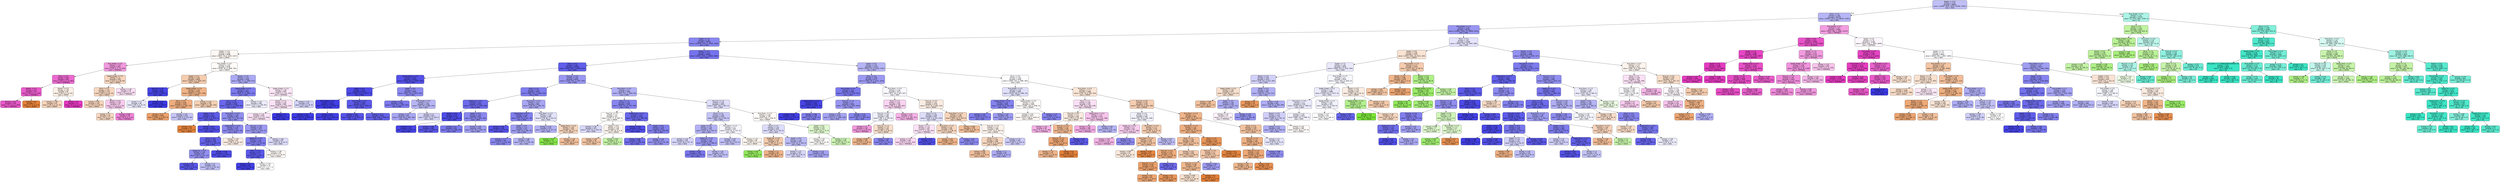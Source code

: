 digraph Tree {
node [shape=box, style="filled, rounded", color="black", fontname=helvetica] ;
edge [fontname=helvetica] ;
0 [label="Speed <= 12.0\nentropy = 2.03\nsamples = 99894\nvalue = [19367, 8197, 9370, 45308, 17652]\nclass = BAD", fillcolor="#c0bff7"] ;
1 [label="Move <= 2.5\nentropy = 1.64\nsamples = 84193\nvalue = [19367, 3473, 23, 43678, 17652]\nclass = BAD", fillcolor="#b6b5f5"] ;
0 -> 1 [labeldistance=2.5, labelangle=45, headlabel="True"] ;
2 [label="Mud_Ahead <= 1.5\nentropy = 1.39\nsamples = 62326\nvalue = [14803, 2993, 22, 39993, 4515]\nclass = BAD", fillcolor="#9896f1"] ;
1 -> 2 ;
3 [label="Speed <= 7.0\nentropy = 1.26\nsamples = 49738\nvalue = [10239, 1210, 2, 34352, 3935]\nclass = BAD", fillcolor="#8886ef"] ;
2 -> 3 ;
4 [label="Speed <= 4.0\nentropy = 1.48\nsamples = 9096\nvalue = [4021, 26, 0, 3722, 1327]\nclass = GREAT", fillcolor="#fef8f4"] ;
3 -> 4 ;
5 [label="Mud_Ahead <= 0.5\nentropy = 1.23\nsamples = 851\nvalue = [231, 0, 0, 74, 546]\nclass = TERRIBLE", fillcolor="#f29adf"] ;
4 -> 5 ;
6 [label="Move <= 0.5\nentropy = 0.82\nsamples = 602\nvalue = [106, 0, 0, 14, 482]\nclass = TERRIBLE", fillcolor="#eb69cf"] ;
5 -> 6 ;
7 [label="Boosts <= 0.5\nentropy = 0.6\nsamples = 537\nvalue = [78, 0, 0, 0, 459]\nclass = TERRIBLE", fillcolor="#e95bcb"] ;
6 -> 7 ;
8 [label="entropy = 0.57\nsamples = 530\nvalue = [71, 0, 0, 0, 459]\nclass = TERRIBLE", fillcolor="#e958ca"] ;
7 -> 8 ;
9 [label="entropy = 0.0\nsamples = 7\nvalue = [7, 0, 0, 0, 0]\nclass = GREAT", fillcolor="#e58139"] ;
7 -> 9 ;
10 [label="Boosts <= 0.5\nentropy = 1.53\nsamples = 65\nvalue = [28, 0, 0, 14, 23]\nclass = GREAT", fillcolor="#fcf0e7"] ;
6 -> 10 ;
11 [label="entropy = 1.48\nsamples = 54\nvalue = [28, 0, 0, 14, 12]\nclass = GREAT", fillcolor="#f6d3ba"] ;
10 -> 11 ;
12 [label="entropy = 0.0\nsamples = 11\nvalue = [0, 0, 0, 0, 11]\nclass = TERRIBLE", fillcolor="#e539c0"] ;
10 -> 12 ;
13 [label="Speed_Ahead <= 0.5\nentropy = 1.5\nsamples = 249\nvalue = [125, 0, 0, 60, 64]\nclass = GREAT", fillcolor="#f6d5be"] ;
5 -> 13 ;
14 [label="Move <= 0.5\nentropy = 1.41\nsamples = 173\nvalue = [93, 0, 0, 55, 25]\nclass = GREAT", fillcolor="#f7d6bf"] ;
13 -> 14 ;
15 [label="entropy = 0.97\nsamples = 126\nvalue = [76, 0, 0, 50, 0]\nclass = GREAT", fillcolor="#f6d4bb"] ;
14 -> 15 ;
16 [label="Boosts <= 0.5\nentropy = 1.36\nsamples = 47\nvalue = [17, 0, 0, 5, 25]\nclass = TERRIBLE", fillcolor="#f8caee"] ;
14 -> 16 ;
17 [label="entropy = 1.5\nsamples = 18\nvalue = [9, 0, 0, 5, 4]\nclass = GREAT", fillcolor="#f7d8c2"] ;
16 -> 17 ;
18 [label="entropy = 0.85\nsamples = 29\nvalue = [8, 0, 0, 0, 21]\nclass = TERRIBLE", fillcolor="#ef84d8"] ;
16 -> 18 ;
19 [label="entropy = 1.28\nsamples = 76\nvalue = [32, 0, 0, 5, 39]\nclass = TERRIBLE", fillcolor="#fbdff5"] ;
13 -> 19 ;
20 [label="Mud_Ahead <= 0.5\nentropy = 1.38\nsamples = 8245\nvalue = [3790, 26, 0, 3648, 781]\nclass = GREAT", fillcolor="#fefbf9"] ;
4 -> 20 ;
21 [label="Speed <= 5.5\nentropy = 1.18\nsamples = 4809\nvalue = [2928, 9, 0, 1665, 207]\nclass = GREAT", fillcolor="#f5ccaf"] ;
20 -> 21 ;
22 [label="Mud_Up <= 2.5\nentropy = 0.34\nsamples = 684\nvalue = [28, 0, 0, 648, 8]\nclass = BAD", fillcolor="#4744e6"] ;
21 -> 22 ;
23 [label="entropy = 1.4\nsamples = 69\nvalue = [28, 0, 0, 33, 8]\nclass = BAD", fillcolor="#e7e7fc"] ;
22 -> 23 ;
24 [label="entropy = 0.0\nsamples = 615\nvalue = [0, 0, 0, 615, 0]\nclass = BAD", fillcolor="#3c39e5"] ;
22 -> 24 ;
25 [label="Speed_Ahead <= 0.5\nentropy = 1.09\nsamples = 4125\nvalue = [2900, 9, 0, 1017, 199]\nclass = GREAT", fillcolor="#efb387"] ;
21 -> 25 ;
26 [label="Move <= 0.5\nentropy = 0.94\nsamples = 3421\nvalue = [2520, 9, 0, 837, 55]\nclass = GREAT", fillcolor="#eead7e"] ;
25 -> 26 ;
27 [label="entropy = 0.73\nsamples = 3002\nvalue = [2384, 0, 0, 618, 0]\nclass = GREAT", fillcolor="#eca26c"] ;
26 -> 27 ;
28 [label="entropy = 1.52\nsamples = 419\nvalue = [136, 9, 0, 219, 55]\nclass = BAD", fillcolor="#c6c5f7"] ;
26 -> 28 ;
29 [label="entropy = 1.45\nsamples = 704\nvalue = [380, 0, 0, 180, 144]\nclass = GREAT", fillcolor="#f5cfb3"] ;
25 -> 29 ;
30 [label="Boosts <= 0.5\nentropy = 1.43\nsamples = 3436\nvalue = [862, 17, 0, 1983, 574]\nclass = BAD", fillcolor="#aaa9f4"] ;
20 -> 30 ;
31 [label="Speed_Ahead <= 0.5\nentropy = 1.07\nsamples = 2501\nvalue = [500, 17, 0, 1842, 142]\nclass = BAD", fillcolor="#7c7aee"] ;
30 -> 31 ;
32 [label="Move <= 0.5\nentropy = 0.87\nsamples = 2036\nvalue = [325, 17, 0, 1639, 55]\nclass = BAD", fillcolor="#6967eb"] ;
31 -> 32 ;
33 [label="Speed <= 5.5\nentropy = 0.6\nsamples = 1542\nvalue = [226, 0, 0, 1316, 0]\nclass = BAD", fillcolor="#5d5be9"] ;
32 -> 33 ;
34 [label="entropy = 0.1\nsamples = 78\nvalue = [77, 0, 0, 1, 0]\nclass = GREAT", fillcolor="#e5833c"] ;
33 -> 34 ;
35 [label="entropy = 0.47\nsamples = 1464\nvalue = [149, 0, 0, 1315, 0]\nclass = BAD", fillcolor="#524fe8"] ;
33 -> 35 ;
36 [label="Mud_Down <= 0.5\nentropy = 1.39\nsamples = 494\nvalue = [99, 17, 0, 323, 55]\nclass = BAD", fillcolor="#908ff0"] ;
32 -> 36 ;
37 [label="Speed_Down <= 0.5\nentropy = 1.19\nsamples = 327\nvalue = [70, 0, 0, 223, 34]\nclass = BAD", fillcolor="#8b89f0"] ;
36 -> 37 ;
38 [label="Move <= 1.5\nentropy = 0.84\nsamples = 236\nvalue = [31, 0, 0, 193, 12]\nclass = BAD", fillcolor="#6563ea"] ;
37 -> 38 ;
39 [label="Speed_Up <= 0.5\nentropy = 1.26\nsamples = 87\nvalue = [18, 0, 0, 57, 12]\nclass = BAD", fillcolor="#918ff0"] ;
38 -> 39 ;
40 [label="entropy = 0.57\nsamples = 37\nvalue = [5, 0, 0, 32, 0]\nclass = BAD", fillcolor="#5a58e9"] ;
39 -> 40 ;
41 [label="entropy = 1.5\nsamples = 50\nvalue = [13, 0, 0, 25, 12]\nclass = BAD", fillcolor="#c0bff7"] ;
39 -> 41 ;
42 [label="entropy = 0.43\nsamples = 149\nvalue = [13, 0, 0, 136, 0]\nclass = BAD", fillcolor="#4f4ce7"] ;
38 -> 42 ;
43 [label="entropy = 1.55\nsamples = 91\nvalue = [39, 0, 0, 30, 22]\nclass = GREAT", fillcolor="#fbece2"] ;
37 -> 43 ;
44 [label="Mud_Up <= 0.5\nentropy = 1.59\nsamples = 167\nvalue = [29, 17, 0, 100, 21]\nclass = BAD", fillcolor="#9b99f2"] ;
36 -> 44 ;
45 [label="Speed_Up <= 0.5\nentropy = 1.21\nsamples = 107\nvalue = [14, 1, 0, 76, 16]\nclass = BAD", fillcolor="#7e7cee"] ;
44 -> 45 ;
46 [label="Move <= 1.5\nentropy = 0.77\nsamples = 77\nvalue = [3, 1, 0, 66, 7]\nclass = BAD", fillcolor="#5b58e9"] ;
45 -> 46 ;
47 [label="entropy = 0.21\nsamples = 61\nvalue = [2, 0, 0, 59, 0]\nclass = BAD", fillcolor="#4340e6"] ;
46 -> 47 ;
48 [label="entropy = 1.54\nsamples = 16\nvalue = [1, 1, 0, 7, 7]\nclass = BAD", fillcolor="#ffffff"] ;
46 -> 48 ;
49 [label="entropy = 1.58\nsamples = 30\nvalue = [11, 0, 0, 10, 9]\nclass = GREAT", fillcolor="#fef9f5"] ;
45 -> 49 ;
50 [label="entropy = 1.84\nsamples = 60\nvalue = [15, 16, 0, 24, 5]\nclass = BAD", fillcolor="#dcdbfa"] ;
44 -> 50 ;
51 [label="entropy = 1.51\nsamples = 465\nvalue = [175, 0, 0, 203, 87]\nclass = BAD", fillcolor="#ececfc"] ;
31 -> 51 ;
52 [label="Speed_Ahead <= 0.5\nentropy = 1.46\nsamples = 935\nvalue = [362, 0, 0, 141, 432]\nclass = TERRIBLE", fillcolor="#fce7f7"] ;
30 -> 52 ;
53 [label="Boosts <= 1.5\nentropy = 1.42\nsamples = 882\nvalue = [344, 0, 0, 115, 423]\nclass = TERRIBLE", fillcolor="#fbe2f6"] ;
52 -> 53 ;
54 [label="entropy = 1.41\nsamples = 878\nvalue = [344, 0, 0, 111, 423]\nclass = TERRIBLE", fillcolor="#fbe2f6"] ;
53 -> 54 ;
55 [label="entropy = 0.0\nsamples = 4\nvalue = [0, 0, 0, 4, 0]\nclass = BAD", fillcolor="#3c39e5"] ;
53 -> 55 ;
56 [label="entropy = 1.47\nsamples = 53\nvalue = [18, 0, 0, 26, 9]\nclass = BAD", fillcolor="#d2d2f9"] ;
52 -> 56 ;
57 [label="Boosts <= 0.5\nentropy = 1.13\nsamples = 40642\nvalue = [6218, 1184, 2, 30630, 2608]\nclass = BAD", fillcolor="#7573ed"] ;
3 -> 57 ;
58 [label="Move <= 0.5\nentropy = 0.87\nsamples = 29389\nvalue = [3163, 909, 2, 24494, 821]\nclass = BAD", fillcolor="#605eea"] ;
57 -> 58 ;
59 [label="Speed_Ahead <= 0.5\nentropy = 0.65\nsamples = 23346\nvalue = [1828, 354, 0, 20697, 467]\nclass = BAD", fillcolor="#5451e8"] ;
58 -> 59 ;
60 [label="Speed <= 8.5\nentropy = 0.45\nsamples = 20341\nvalue = [1362, 252, 0, 18727, 0]\nclass = BAD", fillcolor="#4d4ae7"] ;
59 -> 60 ;
61 [label="Mud_Ahead <= 0.5\nentropy = 0.19\nsamples = 11368\nvalue = [214, 67, 0, 11087, 0]\nclass = BAD", fillcolor="#413ee6"] ;
60 -> 61 ;
62 [label="entropy = 0.13\nsamples = 5691\nvalue = [55, 33, 0, 5603, 0]\nclass = BAD", fillcolor="#3f3ce5"] ;
61 -> 62 ;
63 [label="entropy = 0.24\nsamples = 5677\nvalue = [159, 34, 0, 5484, 0]\nclass = BAD", fillcolor="#4340e6"] ;
61 -> 63 ;
64 [label="Mud_Ahead <= 0.5\nentropy = 0.69\nsamples = 8973\nvalue = [1148, 185, 0, 7640, 0]\nclass = BAD", fillcolor="#5d5be9"] ;
60 -> 64 ;
65 [label="entropy = 0.61\nsamples = 4529\nvalue = [480, 77, 0, 3972, 0]\nclass = BAD", fillcolor="#5754e9"] ;
64 -> 65 ;
66 [label="entropy = 0.77\nsamples = 4444\nvalue = [668, 108, 0, 3668, 0]\nclass = BAD", fillcolor="#6462ea"] ;
64 -> 66 ;
67 [label="Speed <= 8.5\nentropy = 1.4\nsamples = 3005\nvalue = [466, 102, 0, 1970, 467]\nclass = BAD", fillcolor="#8c8af0"] ;
59 -> 67 ;
68 [label="entropy = 1.11\nsamples = 1746\nvalue = [114, 19, 0, 1282, 331]\nclass = BAD", fillcolor="#7c7aee"] ;
67 -> 68 ;
69 [label="Mud_Ahead <= 0.5\nentropy = 1.6\nsamples = 1259\nvalue = [352, 83, 0, 688, 136]\nclass = BAD", fillcolor="#b7b6f5"] ;
67 -> 69 ;
70 [label="entropy = 1.6\nsamples = 637\nvalue = [105, 36, 0, 360, 136]\nclass = BAD", fillcolor="#a8a6f3"] ;
69 -> 70 ;
71 [label="entropy = 1.3\nsamples = 622\nvalue = [247, 47, 0, 328, 0]\nclass = BAD", fillcolor="#d5d4f9"] ;
69 -> 71 ;
72 [label="Mud_Up <= 0.5\nentropy = 1.46\nsamples = 6043\nvalue = [1335, 555, 2, 3797, 354]\nclass = BAD", fillcolor="#9997f1"] ;
58 -> 72 ;
73 [label="Move <= 1.5\nentropy = 1.31\nsamples = 2647\nvalue = [388, 134, 1, 1869, 255]\nclass = BAD", fillcolor="#7f7dee"] ;
72 -> 73 ;
74 [label="Speed_Up <= 0.5\nentropy = 1.07\nsamples = 1678\nvalue = [153, 40, 0, 1305, 180]\nclass = BAD", fillcolor="#6d6aeb"] ;
73 -> 74 ;
75 [label="Speed <= 8.5\nentropy = 0.47\nsamples = 723\nvalue = [56, 7, 0, 660, 0]\nclass = BAD", fillcolor="#4e4ce7"] ;
74 -> 75 ;
76 [label="entropy = 0.3\nsamples = 437\nvalue = [23, 0, 0, 414, 0]\nclass = BAD", fillcolor="#4744e6"] ;
75 -> 76 ;
77 [label="entropy = 0.68\nsamples = 286\nvalue = [33, 7, 0, 246, 0]\nclass = BAD", fillcolor="#5b58e9"] ;
75 -> 77 ;
78 [label="Speed <= 8.5\nentropy = 1.34\nsamples = 955\nvalue = [97, 33, 0, 645, 180]\nclass = BAD", fillcolor="#8a88ef"] ;
74 -> 78 ;
79 [label="entropy = 1.1\nsamples = 551\nvalue = [40, 4, 0, 406, 101]\nclass = BAD", fillcolor="#7b79ed"] ;
78 -> 79 ;
80 [label="entropy = 1.58\nsamples = 404\nvalue = [57, 29, 0, 239, 79]\nclass = BAD", fillcolor="#9f9ef2"] ;
78 -> 80 ;
81 [label="Mud_Down <= 0.5\nentropy = 1.57\nsamples = 969\nvalue = [235, 94, 1, 564, 75]\nclass = BAD", fillcolor="#a8a6f3"] ;
73 -> 81 ;
82 [label="Speed_Down <= 0.5\nentropy = 1.29\nsamples = 487\nvalue = [57, 14, 0, 341, 75]\nclass = BAD", fillcolor="#817fee"] ;
81 -> 82 ;
83 [label="entropy = 0.59\nsamples = 165\nvalue = [18, 2, 0, 145, 0]\nclass = BAD", fillcolor="#5754e9"] ;
82 -> 83 ;
84 [label="Speed <= 8.5\nentropy = 1.47\nsamples = 322\nvalue = [39, 12, 0, 196, 75]\nclass = BAD", fillcolor="#9f9ef2"] ;
82 -> 84 ;
85 [label="entropy = 1.17\nsamples = 161\nvalue = [12, 1, 0, 112, 36]\nclass = BAD", fillcolor="#8887ef"] ;
84 -> 85 ;
86 [label="entropy = 1.68\nsamples = 161\nvalue = [27, 11, 0, 84, 39]\nclass = BAD", fillcolor="#b7b6f5"] ;
84 -> 86 ;
87 [label="Mud_Down <= 1.5\nentropy = 1.49\nsamples = 482\nvalue = [178, 80, 1, 223, 0]\nclass = BAD", fillcolor="#e2e2fb"] ;
81 -> 87 ;
88 [label="entropy = 1.33\nsamples = 374\nvalue = [116, 41, 0, 217, 0]\nclass = BAD", fillcolor="#b3b1f5"] ;
87 -> 88 ;
89 [label="Speed_Down <= 0.5\nentropy = 1.28\nsamples = 108\nvalue = [62, 39, 1, 6, 0]\nclass = GREAT", fillcolor="#f6d5bd"] ;
87 -> 89 ;
90 [label="entropy = 0.41\nsamples = 12\nvalue = [0, 11, 1, 0, 0]\nclass = GOOD", fillcolor="#87e74b"] ;
89 -> 90 ;
91 [label="entropy = 1.18\nsamples = 96\nvalue = [62, 28, 0, 6, 0]\nclass = GREAT", fillcolor="#f2c09c"] ;
89 -> 91 ;
92 [label="Mud_Down <= 0.5\nentropy = 1.5\nsamples = 3396\nvalue = [947, 421, 1, 1928, 99]\nclass = BAD", fillcolor="#b1b0f5"] ;
72 -> 92 ;
93 [label="Move <= 1.5\nentropy = 1.33\nsamples = 1567\nvalue = [290, 101, 0, 1077, 99]\nclass = BAD", fillcolor="#8785ef"] ;
92 -> 93 ;
94 [label="Mud_Up <= 1.5\nentropy = 1.5\nsamples = 421\nvalue = [175, 77, 0, 169, 0]\nclass = GREAT", fillcolor="#fefcfa"] ;
93 -> 94 ;
95 [label="entropy = 1.36\nsamples = 321\nvalue = [125, 32, 0, 164, 0]\nclass = BAD", fillcolor="#d8d8fa"] ;
94 -> 95 ;
96 [label="Speed <= 8.5\nentropy = 1.23\nsamples = 100\nvalue = [50, 45, 0, 5, 0]\nclass = GREAT", fillcolor="#fdf4ed"] ;
94 -> 96 ;
97 [label="entropy = 1.26\nsamples = 55\nvalue = [34, 16, 0, 5, 0]\nclass = GREAT", fillcolor="#f3c5a4"] ;
96 -> 97 ;
98 [label="entropy = 0.94\nsamples = 45\nvalue = [16, 29, 0, 0, 0]\nclass = GOOD", fillcolor="#c4f3a6"] ;
96 -> 98 ;
99 [label="Speed_Down <= 0.5\nentropy = 1.02\nsamples = 1146\nvalue = [115, 24, 0, 908, 99]\nclass = BAD", fillcolor="#6967eb"] ;
93 -> 99 ;
100 [label="entropy = 0.52\nsamples = 531\nvalue = [47, 6, 0, 478, 0]\nclass = BAD", fillcolor="#514fe8"] ;
99 -> 100 ;
101 [label="Speed <= 8.5\nentropy = 1.29\nsamples = 615\nvalue = [68, 18, 0, 430, 99]\nclass = BAD", fillcolor="#8280ee"] ;
99 -> 101 ;
102 [label="entropy = 0.98\nsamples = 338\nvalue = [24, 0, 0, 260, 54]\nclass = BAD", fillcolor="#726fec"] ;
101 -> 102 ;
103 [label="entropy = 1.54\nsamples = 277\nvalue = [44, 18, 0, 170, 45]\nclass = BAD", fillcolor="#9694f1"] ;
101 -> 103 ;
104 [label="Mud_Up <= 1.5\nentropy = 1.49\nsamples = 1829\nvalue = [657, 320, 1, 851, 0]\nclass = BAD", fillcolor="#dfdefb"] ;
92 -> 104 ;
105 [label="Move <= 1.5\nentropy = 1.38\nsamples = 1103\nvalue = [380, 131, 0, 592, 0]\nclass = BAD", fillcolor="#c6c5f7"] ;
104 -> 105 ;
106 [label="Speed <= 8.5\nentropy = 1.29\nsamples = 758\nvalue = [243, 70, 0, 445, 0]\nclass = BAD", fillcolor="#b3b1f5"] ;
105 -> 106 ;
107 [label="entropy = 1.44\nsamples = 318\nvalue = [115, 46, 0, 157, 0]\nclass = BAD", fillcolor="#d7d6fa"] ;
106 -> 107 ;
108 [label="Speed_Up <= 0.5\nentropy = 1.15\nsamples = 440\nvalue = [128, 24, 0, 288, 0]\nclass = BAD", fillcolor="#9b99f2"] ;
106 -> 108 ;
109 [label="entropy = 0.96\nsamples = 206\nvalue = [43, 8, 0, 155, 0]\nclass = BAD", fillcolor="#7977ed"] ;
108 -> 109 ;
110 [label="entropy = 1.26\nsamples = 234\nvalue = [85, 16, 0, 133, 0]\nclass = BAD", fillcolor="#c0bff7"] ;
108 -> 110 ;
111 [label="Mud_Down <= 1.5\nentropy = 1.5\nsamples = 345\nvalue = [137, 61, 0, 147, 0]\nclass = BAD", fillcolor="#f6f5fe"] ;
105 -> 111 ;
112 [label="entropy = 1.29\nsamples = 255\nvalue = [92, 20, 0, 143, 0]\nclass = BAD", fillcolor="#c2c1f7"] ;
111 -> 112 ;
113 [label="entropy = 1.22\nsamples = 90\nvalue = [45, 41, 0, 4, 0]\nclass = GREAT", fillcolor="#fdf5ef"] ;
111 -> 113 ;
114 [label="Mud_Down <= 1.5\nentropy = 1.58\nsamples = 726\nvalue = [277, 189, 1, 259, 0]\nclass = GREAT", fillcolor="#fefaf7"] ;
104 -> 114 ;
115 [label="Move <= 1.5\nentropy = 1.43\nsamples = 504\nvalue = [190, 70, 0, 244, 0]\nclass = BAD", fillcolor="#ddddfb"] ;
114 -> 115 ;
116 [label="Speed_Up <= 0.5\nentropy = 1.18\nsamples = 79\nvalue = [48, 27, 0, 4, 0]\nclass = GREAT", fillcolor="#f4ccaf"] ;
115 -> 116 ;
117 [label="entropy = 0.62\nsamples = 13\nvalue = [2, 11, 0, 0, 0]\nclass = GOOD", fillcolor="#93ea5d"] ;
116 -> 117 ;
118 [label="entropy = 1.1\nsamples = 66\nvalue = [46, 16, 0, 4, 0]\nclass = GREAT", fillcolor="#efb388"] ;
116 -> 118 ;
119 [label="Speed <= 8.5\nentropy = 1.33\nsamples = 425\nvalue = [142, 43, 0, 240, 0]\nclass = BAD", fillcolor="#bbbaf6"] ;
115 -> 119 ;
120 [label="entropy = 1.47\nsamples = 197\nvalue = [69, 33, 0, 95, 0]\nclass = BAD", fillcolor="#d7d7fa"] ;
119 -> 120 ;
121 [label="entropy = 1.14\nsamples = 228\nvalue = [73, 10, 0, 145, 0]\nclass = BAD", fillcolor="#a4a3f3"] ;
119 -> 121 ;
122 [label="Speed <= 8.5\nentropy = 1.31\nsamples = 222\nvalue = [87, 119, 1, 15, 0]\nclass = GOOD", fillcolor="#e0f9d0"] ;
114 -> 122 ;
123 [label="entropy = 1.45\nsamples = 83\nvalue = [36, 35, 0, 12, 0]\nclass = GREAT", fillcolor="#fefcfb"] ;
122 -> 123 ;
124 [label="entropy = 1.14\nsamples = 139\nvalue = [51, 84, 1, 3, 0]\nclass = GOOD", fillcolor="#cef5b5"] ;
122 -> 124 ;
125 [label="Speed <= 8.5\nentropy = 1.54\nsamples = 11253\nvalue = [3055, 275, 0, 6136, 1787]\nclass = BAD", fillcolor="#b6b5f5"] ;
57 -> 125 ;
126 [label="Move <= 0.5\nentropy = 1.38\nsamples = 6717\nvalue = [1092, 50, 0, 4151, 1424]\nclass = BAD", fillcolor="#9b99f2"] ;
125 -> 126 ;
127 [label="Mud_Ahead <= 0.5\nentropy = 1.04\nsamples = 4340\nvalue = [221, 24, 0, 3228, 867]\nclass = BAD", fillcolor="#7a78ed"] ;
126 -> 127 ;
128 [label="Speed_Ahead <= 0.5\nentropy = 0.38\nsamples = 1290\nvalue = [27, 8, 0, 1221, 34]\nclass = BAD", fillcolor="#4744e6"] ;
127 -> 128 ;
129 [label="entropy = 0.23\nsamples = 1161\nvalue = [23, 8, 0, 1127, 3]\nclass = BAD", fillcolor="#423fe6"] ;
128 -> 129 ;
130 [label="entropy = 0.98\nsamples = 129\nvalue = [4, 0, 0, 94, 31]\nclass = BAD", fillcolor="#8280ee"] ;
128 -> 130 ;
131 [label="Mud_Up <= 1.5\nentropy = 1.2\nsamples = 3050\nvalue = [194, 16, 0, 2007, 833]\nclass = BAD", fillcolor="#9896f1"] ;
127 -> 131 ;
132 [label="entropy = 1.24\nsamples = 1734\nvalue = [111, 9, 0, 1084, 530]\nclass = BAD", fillcolor="#a5a4f3"] ;
131 -> 132 ;
133 [label="entropy = 1.14\nsamples = 1316\nvalue = [83, 7, 0, 923, 303]\nclass = BAD", fillcolor="#8886ef"] ;
131 -> 133 ;
134 [label="Mud_Down <= 0.5\nentropy = 1.62\nsamples = 2377\nvalue = [871, 26, 0, 923, 557]\nclass = BAD", fillcolor="#f8f8fe"] ;
126 -> 134 ;
135 [label="Move <= 1.5\nentropy = 1.47\nsamples = 799\nvalue = [98, 8, 0, 290, 403]\nclass = TERRIBLE", fillcolor="#f9d3f1"] ;
134 -> 135 ;
136 [label="Mud_Up <= 0.5\nentropy = 1.66\nsamples = 286\nvalue = [86, 4, 0, 105, 91]\nclass = BAD", fillcolor="#f1f1fd"] ;
135 -> 136 ;
137 [label="entropy = 1.0\nsamples = 136\nvalue = [2, 0, 0, 43, 91]\nclass = TERRIBLE", fillcolor="#f299de"] ;
136 -> 137 ;
138 [label="Mud_Up <= 1.5\nentropy = 1.13\nsamples = 150\nvalue = [84, 4, 0, 62, 0]\nclass = GREAT", fillcolor="#f8e0cd"] ;
136 -> 138 ;
139 [label="entropy = 0.99\nsamples = 105\nvalue = [73, 2, 0, 30, 0]\nclass = GREAT", fillcolor="#f0b78d"] ;
138 -> 139 ;
140 [label="entropy = 1.05\nsamples = 45\nvalue = [11, 2, 0, 32, 0]\nclass = BAD", fillcolor="#8785ef"] ;
138 -> 140 ;
141 [label="entropy = 1.15\nsamples = 513\nvalue = [12, 4, 0, 185, 312]\nclass = TERRIBLE", fillcolor="#f5b2e7"] ;
135 -> 141 ;
142 [label="Mud_Up <= 0.5\nentropy = 1.43\nsamples = 1578\nvalue = [773, 18, 0, 633, 154]\nclass = GREAT", fillcolor="#fbece2"] ;
134 -> 142 ;
143 [label="Move <= 1.5\nentropy = 1.58\nsamples = 500\nvalue = [130, 2, 0, 214, 154]\nclass = BAD", fillcolor="#ddddfa"] ;
142 -> 143 ;
144 [label="Boosts <= 1.5\nentropy = 1.16\nsamples = 292\nvalue = [7, 1, 0, 130, 154]\nclass = TERRIBLE", fillcolor="#fbe2f6"] ;
143 -> 144 ;
145 [label="entropy = 1.15\nsamples = 282\nvalue = [6, 1, 0, 121, 154]\nclass = TERRIBLE", fillcolor="#fad6f2"] ;
144 -> 145 ;
146 [label="entropy = 0.47\nsamples = 10\nvalue = [1, 0, 0, 9, 0]\nclass = BAD", fillcolor="#524fe8"] ;
144 -> 146 ;
147 [label="Mud_Down <= 1.5\nentropy = 1.01\nsamples = 208\nvalue = [123, 1, 0, 84, 0]\nclass = GREAT", fillcolor="#f7d7c1"] ;
143 -> 147 ;
148 [label="entropy = 0.91\nsamples = 149\nvalue = [106, 1, 0, 42, 0]\nclass = GREAT", fillcolor="#efb489"] ;
147 -> 148 ;
149 [label="entropy = 0.87\nsamples = 59\nvalue = [17, 0, 0, 42, 0]\nclass = BAD", fillcolor="#8b89f0"] ;
147 -> 149 ;
150 [label="Mud_Down <= 1.5\nentropy = 1.06\nsamples = 1078\nvalue = [643, 16, 0, 419, 0]\nclass = GREAT", fillcolor="#f6d4bc"] ;
142 -> 150 ;
151 [label="entropy = 0.98\nsamples = 579\nvalue = [386, 6, 0, 187, 0]\nclass = GREAT", fillcolor="#f2bf9a"] ;
150 -> 151 ;
152 [label="Mud_Up <= 1.5\nentropy = 1.12\nsamples = 499\nvalue = [257, 10, 0, 232, 0]\nclass = GREAT", fillcolor="#fdf3ec"] ;
150 -> 152 ;
153 [label="Move <= 1.5\nentropy = 1.08\nsamples = 298\nvalue = [175, 5, 0, 118, 0]\nclass = GREAT", fillcolor="#f7d7c0"] ;
152 -> 153 ;
154 [label="entropy = 0.95\nsamples = 229\nvalue = [152, 1, 0, 76, 0]\nclass = GREAT", fillcolor="#f2c09d"] ;
153 -> 154 ;
155 [label="entropy = 1.2\nsamples = 69\nvalue = [23, 4, 0, 42, 0]\nclass = BAD", fillcolor="#aeadf4"] ;
153 -> 155 ;
156 [label="entropy = 1.12\nsamples = 201\nvalue = [82, 5, 0, 114, 0]\nclass = BAD", fillcolor="#cbcaf8"] ;
152 -> 156 ;
157 [label="Move <= 0.5\nentropy = 1.55\nsamples = 4536\nvalue = [1963, 225, 0, 1985, 363]\nclass = BAD", fillcolor="#fdfdff"] ;
125 -> 157 ;
158 [label="Mud_Ahead <= 0.5\nentropy = 1.29\nsamples = 2867\nvalue = [1219, 149, 0, 1480, 19]\nclass = BAD", fillcolor="#e0e0fb"] ;
157 -> 158 ;
159 [label="Speed_Ahead <= 0.5\nentropy = 1.15\nsamples = 599\nvalue = [136, 19, 0, 425, 19]\nclass = BAD", fillcolor="#8583ef"] ;
158 -> 159 ;
160 [label="entropy = 1.01\nsamples = 516\nvalue = [124, 15, 0, 375, 2]\nclass = BAD", fillcolor="#8280ee"] ;
159 -> 160 ;
161 [label="entropy = 1.52\nsamples = 83\nvalue = [12, 4, 0, 50, 17]\nclass = BAD", fillcolor="#9d9cf2"] ;
159 -> 161 ;
162 [label="Speed_Ahead <= 0.5\nentropy = 1.26\nsamples = 2268\nvalue = [1083, 130, 0, 1055, 0]\nclass = GREAT", fillcolor="#fefcfa"] ;
158 -> 162 ;
163 [label="entropy = 1.26\nsamples = 2217\nvalue = [1072, 126, 0, 1019, 0]\nclass = GREAT", fillcolor="#fef9f6"] ;
162 -> 163 ;
164 [label="entropy = 1.12\nsamples = 51\nvalue = [11, 4, 0, 36, 0]\nclass = BAD", fillcolor="#8583ef"] ;
162 -> 164 ;
165 [label="Mud_Down <= 0.5\nentropy = 1.71\nsamples = 1669\nvalue = [744, 76, 0, 505, 344]\nclass = GREAT", fillcolor="#fae5d6"] ;
157 -> 165 ;
166 [label="Move <= 1.5\nentropy = 1.66\nsamples = 532\nvalue = [98, 18, 0, 180, 236]\nclass = TERRIBLE", fillcolor="#fbe0f5"] ;
165 -> 166 ;
167 [label="Mud_Up <= 0.5\nentropy = 1.71\nsamples = 189\nvalue = [78, 6, 0, 57, 48]\nclass = GREAT", fillcolor="#fbebe0"] ;
166 -> 167 ;
168 [label="entropy = 1.22\nsamples = 80\nvalue = [5, 0, 0, 27, 48]\nclass = TERRIBLE", fillcolor="#f5b1e6"] ;
167 -> 168 ;
169 [label="Mud_Up <= 2.5\nentropy = 1.13\nsamples = 109\nvalue = [73, 6, 0, 30, 0]\nclass = GREAT", fillcolor="#f1ba93"] ;
167 -> 169 ;
170 [label="Mud_Up <= 1.5\nentropy = 0.94\nsamples = 95\nvalue = [73, 4, 0, 18, 0]\nclass = GREAT", fillcolor="#eca572"] ;
169 -> 170 ;
171 [label="entropy = 1.11\nsamples = 70\nvalue = [48, 4, 0, 18, 0]\nclass = GREAT", fillcolor="#f0b68d"] ;
170 -> 171 ;
172 [label="entropy = 0.0\nsamples = 25\nvalue = [25, 0, 0, 0, 0]\nclass = GREAT", fillcolor="#e58139"] ;
170 -> 172 ;
173 [label="entropy = 0.59\nsamples = 14\nvalue = [0, 2, 0, 12, 0]\nclass = BAD", fillcolor="#5d5ae9"] ;
169 -> 173 ;
174 [label="Speed_Down <= 0.5\nentropy = 1.41\nsamples = 343\nvalue = [20, 12, 0, 123, 188]\nclass = TERRIBLE", fillcolor="#f7c4ec"] ;
166 -> 174 ;
175 [label="entropy = 1.31\nsamples = 286\nvalue = [13, 8, 0, 92, 173]\nclass = TERRIBLE", fillcolor="#f4ace5"] ;
174 -> 175 ;
176 [label="entropy = 1.63\nsamples = 57\nvalue = [7, 4, 0, 31, 15]\nclass = BAD", fillcolor="#b5b4f5"] ;
174 -> 176 ;
177 [label="Mud_Up <= 0.5\nentropy = 1.52\nsamples = 1137\nvalue = [646, 58, 0, 325, 108]\nclass = GREAT", fillcolor="#f5cdb1"] ;
165 -> 177 ;
178 [label="Move <= 1.5\nentropy = 1.75\nsamples = 336\nvalue = [91, 13, 0, 124, 108]\nclass = BAD", fillcolor="#f1f1fd"] ;
177 -> 178 ;
179 [label="Speed_Up <= 0.5\nentropy = 1.4\nsamples = 202\nvalue = [10, 7, 0, 77, 108]\nclass = TERRIBLE", fillcolor="#f9ceef"] ;
178 -> 179 ;
180 [label="entropy = 1.35\nsamples = 174\nvalue = [7, 7, 0, 58, 102]\nclass = TERRIBLE", fillcolor="#f5b4e7"] ;
179 -> 180 ;
181 [label="entropy = 1.2\nsamples = 28\nvalue = [3, 0, 0, 19, 6]\nclass = BAD", fillcolor="#8c8af0"] ;
179 -> 181 ;
182 [label="Mud_Down <= 2.5\nentropy = 1.17\nsamples = 134\nvalue = [81, 6, 0, 47, 0]\nclass = GREAT", fillcolor="#f5ceb2"] ;
178 -> 182 ;
183 [label="Mud_Down <= 1.5\nentropy = 1.03\nsamples = 124\nvalue = [81, 2, 0, 41, 0]\nclass = GREAT", fillcolor="#f2c2a0"] ;
182 -> 183 ;
184 [label="entropy = 0.99\nsamples = 91\nvalue = [50, 0, 0, 41, 0]\nclass = GREAT", fillcolor="#fae8db"] ;
183 -> 184 ;
185 [label="entropy = 0.33\nsamples = 33\nvalue = [31, 2, 0, 0, 0]\nclass = GREAT", fillcolor="#e78946"] ;
183 -> 185 ;
186 [label="entropy = 0.97\nsamples = 10\nvalue = [0, 4, 0, 6, 0]\nclass = BAD", fillcolor="#bebdf6"] ;
182 -> 186 ;
187 [label="Mud_Down <= 2.5\nentropy = 1.1\nsamples = 801\nvalue = [555, 45, 0, 201, 0]\nclass = GREAT", fillcolor="#f0b58a"] ;
177 -> 187 ;
188 [label="Mud_Down <= 1.5\nentropy = 1.01\nsamples = 585\nvalue = [421, 20, 0, 144, 0]\nclass = GREAT", fillcolor="#efb083"] ;
187 -> 188 ;
189 [label="Move <= 1.5\nentropy = 1.09\nsamples = 395\nvalue = [259, 14, 0, 122, 0]\nclass = GREAT", fillcolor="#f2c09c"] ;
188 -> 189 ;
190 [label="Mud_Up <= 2.5\nentropy = 1.07\nsamples = 129\nvalue = [94, 9, 0, 26, 0]\nclass = GREAT", fillcolor="#eeac7c"] ;
189 -> 190 ;
191 [label="Mud_Up <= 1.5\nentropy = 0.92\nsamples = 119\nvalue = [94, 7, 0, 18, 0]\nclass = GREAT", fillcolor="#eba06a"] ;
190 -> 191 ;
192 [label="entropy = 0.9\nsamples = 85\nvalue = [65, 2, 0, 18, 0]\nclass = GREAT", fillcolor="#eda774"] ;
191 -> 192 ;
193 [label="entropy = 0.6\nsamples = 34\nvalue = [29, 5, 0, 0, 0]\nclass = GREAT", fillcolor="#e9975b"] ;
191 -> 193 ;
194 [label="entropy = 0.72\nsamples = 10\nvalue = [0, 2, 0, 8, 0]\nclass = BAD", fillcolor="#6d6aec"] ;
190 -> 194 ;
195 [label="entropy = 1.07\nsamples = 266\nvalue = [165, 5, 0, 96, 0]\nclass = GREAT", fillcolor="#f4ccaf"] ;
189 -> 195 ;
196 [label="Move <= 1.5\nentropy = 0.71\nsamples = 190\nvalue = [162, 6, 0, 22, 0]\nclass = GREAT", fillcolor="#e9965a"] ;
188 -> 196 ;
197 [label="Mud_Up <= 2.5\nentropy = 1.1\nsamples = 65\nvalue = [41, 2, 0, 22, 0]\nclass = GREAT", fillcolor="#f4c7a8"] ;
196 -> 197 ;
198 [label="Mud_Up <= 1.5\nentropy = 0.89\nsamples = 59\nvalue = [41, 0, 0, 18, 0]\nclass = GREAT", fillcolor="#f0b890"] ;
197 -> 198 ;
199 [label="entropy = 0.99\nsamples = 42\nvalue = [24, 0, 0, 18, 0]\nclass = GREAT", fillcolor="#f8e0ce"] ;
198 -> 199 ;
200 [label="entropy = 0.0\nsamples = 17\nvalue = [17, 0, 0, 0, 0]\nclass = GREAT", fillcolor="#e58139"] ;
198 -> 200 ;
201 [label="entropy = 0.92\nsamples = 6\nvalue = [0, 2, 0, 4, 0]\nclass = BAD", fillcolor="#9e9cf2"] ;
197 -> 201 ;
202 [label="entropy = 0.2\nsamples = 125\nvalue = [121, 4, 0, 0, 0]\nclass = GREAT", fillcolor="#e68540"] ;
196 -> 202 ;
203 [label="Move <= 1.5\nentropy = 1.29\nsamples = 216\nvalue = [134, 25, 0, 57, 0]\nclass = GREAT", fillcolor="#f2c29f"] ;
187 -> 203 ;
204 [label="Mud_Up <= 2.5\nentropy = 1.11\nsamples = 190\nvalue = [134, 13, 0, 43, 0]\nclass = GREAT", fillcolor="#efb184"] ;
203 -> 204 ;
205 [label="Mud_Up <= 1.5\nentropy = 1.01\nsamples = 180\nvalue = [134, 10, 0, 36, 0]\nclass = GREAT", fillcolor="#eda978"] ;
204 -> 205 ;
206 [label="entropy = 1.07\nsamples = 130\nvalue = [89, 5, 0, 36, 0]\nclass = GREAT", fillcolor="#f0b88f"] ;
205 -> 206 ;
207 [label="entropy = 0.47\nsamples = 50\nvalue = [45, 5, 0, 0, 0]\nclass = GREAT", fillcolor="#e88f4f"] ;
205 -> 207 ;
208 [label="entropy = 0.88\nsamples = 10\nvalue = [0, 3, 0, 7, 0]\nclass = BAD", fillcolor="#908ef0"] ;
204 -> 208 ;
209 [label="entropy = 1.0\nsamples = 26\nvalue = [0, 12, 0, 14, 0]\nclass = BAD", fillcolor="#e3e3fb"] ;
203 -> 209 ;
210 [label="Move <= 0.5\nentropy = 1.67\nsamples = 12588\nvalue = [4564, 1783, 20, 5641, 580]\nclass = BAD", fillcolor="#e5e4fc"] ;
2 -> 210 ;
211 [label="Speed <= 8.5\nentropy = 1.68\nsamples = 7522\nvalue = [3470, 1454, 14, 2321, 263]\nclass = GREAT", fillcolor="#f9e3d3"] ;
210 -> 211 ;
212 [label="Speed <= 7.0\nentropy = 1.63\nsamples = 4943\nvalue = [1895, 553, 0, 2232, 263]\nclass = BAD", fillcolor="#e9e9fc"] ;
211 -> 212 ;
213 [label="Boosts <= 0.5\nentropy = 1.83\nsamples = 1414\nvalue = [378, 151, 0, 622, 263]\nclass = BAD", fillcolor="#d1d0f9"] ;
212 -> 213 ;
214 [label="Speed_Ahead <= 0.5\nentropy = 1.85\nsamples = 447\nvalue = [194, 90, 0, 112, 51]\nclass = GREAT", fillcolor="#f9e0cf"] ;
213 -> 214 ;
215 [label="entropy = 0.95\nsamples = 251\nvalue = [167, 83, 0, 1, 0]\nclass = GREAT", fillcolor="#f2c09c"] ;
214 -> 215 ;
216 [label="Speed <= 4.0\nentropy = 1.54\nsamples = 196\nvalue = [27, 7, 0, 111, 51]\nclass = BAD", fillcolor="#aeadf4"] ;
214 -> 216 ;
217 [label="entropy = 1.31\nsamples = 27\nvalue = [12, 0, 0, 2, 13]\nclass = TERRIBLE", fillcolor="#fdf2fb"] ;
216 -> 217 ;
218 [label="entropy = 1.39\nsamples = 169\nvalue = [15, 7, 0, 109, 38]\nclass = BAD", fillcolor="#9594f1"] ;
216 -> 218 ;
219 [label="Speed <= 4.5\nentropy = 1.67\nsamples = 967\nvalue = [184, 61, 0, 510, 212]\nclass = BAD", fillcolor="#b2b1f5"] ;
213 -> 219 ;
220 [label="entropy = 0.8\nsamples = 43\nvalue = [36, 0, 0, 4, 3]\nclass = GREAT", fillcolor="#ea985d"] ;
219 -> 220 ;
221 [label="entropy = 1.64\nsamples = 924\nvalue = [148, 61, 0, 506, 209]\nclass = BAD", fillcolor="#aeadf4"] ;
219 -> 221 ;
222 [label="Mud_Ahead <= 2.5\nentropy = 1.4\nsamples = 3529\nvalue = [1517, 402, 0, 1610, 0]\nclass = BAD", fillcolor="#f6f6fe"] ;
212 -> 222 ;
223 [label="Speed_Ahead <= 0.5\nentropy = 1.32\nsamples = 3098\nvalue = [1328, 253, 0, 1517, 0]\nclass = BAD", fillcolor="#eaeafc"] ;
222 -> 223 ;
224 [label="Mud_Down <= 0.5\nentropy = 1.3\nsamples = 2745\nvalue = [1184, 202, 0, 1359, 0]\nclass = BAD", fillcolor="#e9e9fc"] ;
223 -> 224 ;
225 [label="Boosts <= 0.5\nentropy = 1.22\nsamples = 714\nvalue = [288, 35, 0, 391, 0]\nclass = BAD", fillcolor="#d0cff9"] ;
224 -> 225 ;
226 [label="entropy = 1.17\nsamples = 418\nvalue = [145, 19, 0, 254, 0]\nclass = BAD", fillcolor="#b1b0f5"] ;
225 -> 226 ;
227 [label="entropy = 1.25\nsamples = 296\nvalue = [143, 16, 0, 137, 0]\nclass = GREAT", fillcolor="#fefaf8"] ;
225 -> 227 ;
228 [label="entropy = 1.33\nsamples = 2031\nvalue = [896, 167, 0, 968, 0]\nclass = BAD", fillcolor="#f3f2fd"] ;
224 -> 228 ;
229 [label="Speed_Ahead <= 1.5\nentropy = 1.45\nsamples = 353\nvalue = [144, 51, 0, 158, 0]\nclass = BAD", fillcolor="#f2f2fd"] ;
223 -> 229 ;
230 [label="entropy = 1.47\nsamples = 331\nvalue = [140, 51, 0, 140, 0]\nclass = GREAT", fillcolor="#ffffff"] ;
229 -> 230 ;
231 [label="entropy = 0.68\nsamples = 22\nvalue = [4, 0, 0, 18, 0]\nclass = BAD", fillcolor="#6765eb"] ;
229 -> 231 ;
232 [label="Boosts <= 0.5\nentropy = 1.53\nsamples = 431\nvalue = [189, 149, 0, 93, 0]\nclass = GREAT", fillcolor="#fbede3"] ;
222 -> 232 ;
233 [label="Speed_Ahead <= 0.5\nentropy = 1.24\nsamples = 177\nvalue = [39, 117, 0, 21, 0]\nclass = GOOD", fillcolor="#b4f08f"] ;
232 -> 233 ;
234 [label="entropy = 0.0\nsamples = 101\nvalue = [0, 101, 0, 0, 0]\nclass = GOOD", fillcolor="#7be539"] ;
233 -> 234 ;
235 [label="entropy = 1.48\nsamples = 76\nvalue = [39, 16, 0, 21, 0]\nclass = GREAT", fillcolor="#f6d6be"] ;
233 -> 235 ;
236 [label="entropy = 1.34\nsamples = 254\nvalue = [150, 32, 0, 72, 0]\nclass = GREAT", fillcolor="#f4c9aa"] ;
232 -> 236 ;
237 [label="Mud_Ahead <= 2.5\nentropy = 1.17\nsamples = 2579\nvalue = [1575, 901, 14, 89, 0]\nclass = GREAT", fillcolor="#f5ccaf"] ;
211 -> 237 ;
238 [label="Boosts <= 0.5\nentropy = 0.88\nsamples = 2236\nvalue = [1575, 661, 0, 0, 0]\nclass = GREAT", fillcolor="#f0b68c"] ;
237 -> 238 ;
239 [label="entropy = 0.93\nsamples = 1313\nvalue = [854, 459, 0, 0, 0]\nclass = GREAT", fillcolor="#f3c5a3"] ;
238 -> 239 ;
240 [label="entropy = 0.76\nsamples = 923\nvalue = [721, 202, 0, 0, 0]\nclass = GREAT", fillcolor="#eca470"] ;
238 -> 240 ;
241 [label="Boosts <= 0.5\nentropy = 1.05\nsamples = 343\nvalue = [0, 240, 14, 89, 0]\nclass = GOOD", fillcolor="#b1f089"] ;
237 -> 241 ;
242 [label="Speed_Ahead <= 0.5\nentropy = 0.93\nsamples = 131\nvalue = [0, 104, 10, 17, 0]\nclass = GOOD", fillcolor="#9aeb68"] ;
241 -> 242 ;
243 [label="entropy = 0.6\nsamples = 48\nvalue = [0, 41, 7, 0, 0]\nclass = GOOD", fillcolor="#92e95b"] ;
242 -> 243 ;
244 [label="entropy = 0.94\nsamples = 83\nvalue = [0, 63, 3, 17, 0]\nclass = GOOD", fillcolor="#a3ed75"] ;
242 -> 244 ;
245 [label="entropy = 1.05\nsamples = 212\nvalue = [0, 136, 4, 72, 0]\nclass = GOOD", fillcolor="#c3f3a4"] ;
241 -> 245 ;
246 [label="Boosts <= 0.5\nentropy = 1.39\nsamples = 5066\nvalue = [1094, 329, 6, 3320, 317]\nclass = BAD", fillcolor="#9290f0"] ;
210 -> 246 ;
247 [label="Mud_Down <= 0.5\nentropy = 1.2\nsamples = 4154\nvalue = [734, 296, 6, 3011, 107]\nclass = BAD", fillcolor="#7d7bee"] ;
246 -> 247 ;
248 [label="Speed_Down <= 0.5\nentropy = 0.94\nsamples = 1689\nvalue = [182, 50, 1, 1380, 76]\nclass = BAD", fillcolor="#6462ea"] ;
247 -> 248 ;
249 [label="Move <= 1.5\nentropy = 0.81\nsamples = 1405\nvalue = [141, 48, 1, 1192, 23]\nclass = BAD", fillcolor="#5d5ae9"] ;
248 -> 249 ;
250 [label="Mud_Up <= 1.5\nentropy = 1.46\nsamples = 369\nvalue = [69, 36, 1, 240, 23]\nclass = BAD", fillcolor="#908ef0"] ;
249 -> 250 ;
251 [label="Mud_Up <= 0.5\nentropy = 1.27\nsamples = 335\nvalue = [58, 17, 0, 237, 23]\nclass = BAD", fillcolor="#817fee"] ;
250 -> 251 ;
252 [label="Speed_Up <= 0.5\nentropy = 1.13\nsamples = 194\nvalue = [16, 7, 0, 148, 23]\nclass = BAD", fillcolor="#706eec"] ;
251 -> 252 ;
253 [label="entropy = 0.52\nsamples = 107\nvalue = [8, 2, 0, 97, 0]\nclass = BAD", fillcolor="#504de8"] ;
252 -> 253 ;
254 [label="entropy = 1.51\nsamples = 87\nvalue = [8, 5, 0, 51, 23]\nclass = BAD", fillcolor="#aaa8f4"] ;
252 -> 254 ;
255 [label="entropy = 1.21\nsamples = 141\nvalue = [42, 10, 0, 89, 0]\nclass = BAD", fillcolor="#a2a1f3"] ;
251 -> 255 ;
256 [label="Speed <= 8.5\nentropy = 1.45\nsamples = 34\nvalue = [11, 19, 1, 3, 0]\nclass = GOOD", fillcolor="#d1f6ba"] ;
250 -> 256 ;
257 [label="entropy = 0.99\nsamples = 7\nvalue = [0, 4, 0, 3, 0]\nclass = GOOD", fillcolor="#def8ce"] ;
256 -> 257 ;
258 [label="Mud_Ahead <= 2.5\nentropy = 1.17\nsamples = 27\nvalue = [11, 15, 1, 0, 0]\nclass = GOOD", fillcolor="#def8cd"] ;
256 -> 258 ;
259 [label="entropy = 0.94\nsamples = 18\nvalue = [3, 14, 1, 0, 0]\nclass = GOOD", fillcolor="#9eec6e"] ;
258 -> 259 ;
260 [label="entropy = 0.5\nsamples = 9\nvalue = [8, 1, 0, 0, 0]\nclass = GREAT", fillcolor="#e89152"] ;
258 -> 260 ;
261 [label="Speed <= 8.5\nentropy = 0.45\nsamples = 1036\nvalue = [72, 12, 0, 952, 0]\nclass = BAD", fillcolor="#4d4ae7"] ;
249 -> 261 ;
262 [label="entropy = 0.27\nsamples = 504\nvalue = [18, 3, 0, 483, 0]\nclass = BAD", fillcolor="#4442e6"] ;
261 -> 262 ;
263 [label="entropy = 0.59\nsamples = 532\nvalue = [54, 9, 0, 469, 0]\nclass = BAD", fillcolor="#5653e8"] ;
261 -> 263 ;
264 [label="Speed <= 7.0\nentropy = 1.3\nsamples = 284\nvalue = [41, 2, 0, 188, 53]\nclass = BAD", fillcolor="#8d8bf0"] ;
248 -> 264 ;
265 [label="entropy = 1.52\nsamples = 27\nvalue = [13, 0, 0, 7, 7]\nclass = GREAT", fillcolor="#f7d9c4"] ;
264 -> 265 ;
266 [label="entropy = 1.2\nsamples = 257\nvalue = [28, 2, 0, 181, 46]\nclass = BAD", fillcolor="#8280ee"] ;
264 -> 266 ;
267 [label="Mud_Up <= 1.5\nentropy = 1.31\nsamples = 2465\nvalue = [552, 246, 5, 1631, 31]\nclass = BAD", fillcolor="#918ff0"] ;
247 -> 267 ;
268 [label="Speed_Up <= 0.5\nentropy = 1.09\nsamples = 1818\nvalue = [327, 96, 1, 1363, 31]\nclass = BAD", fillcolor="#7875ed"] ;
267 -> 268 ;
269 [label="Move <= 1.5\nentropy = 0.93\nsamples = 1498\nvalue = [239, 76, 1, 1181, 1]\nclass = BAD", fillcolor="#6d6bec"] ;
268 -> 269 ;
270 [label="Mud_Up <= 0.5\nentropy = 0.71\nsamples = 1051\nvalue = [119, 35, 0, 897, 0]\nclass = BAD", fillcolor="#5c5ae9"] ;
269 -> 270 ;
271 [label="Speed <= 8.5\nentropy = 0.39\nsamples = 607\nvalue = [38, 4, 0, 565, 0]\nclass = BAD", fillcolor="#4a48e7"] ;
270 -> 271 ;
272 [label="entropy = 0.18\nsamples = 285\nvalue = [8, 0, 0, 277, 0]\nclass = BAD", fillcolor="#423fe6"] ;
271 -> 272 ;
273 [label="entropy = 0.54\nsamples = 322\nvalue = [30, 4, 0, 288, 0]\nclass = BAD", fillcolor="#5350e8"] ;
271 -> 273 ;
274 [label="Speed <= 8.5\nentropy = 1.03\nsamples = 444\nvalue = [81, 31, 0, 332, 0]\nclass = BAD", fillcolor="#7876ed"] ;
270 -> 274 ;
275 [label="Speed <= 7.0\nentropy = 1.47\nsamples = 131\nvalue = [44, 23, 0, 64, 0]\nclass = BAD", fillcolor="#d2d1f9"] ;
274 -> 275 ;
276 [label="entropy = 0.85\nsamples = 11\nvalue = [8, 3, 0, 0, 0]\nclass = GREAT", fillcolor="#efb083"] ;
275 -> 276 ;
277 [label="entropy = 1.44\nsamples = 120\nvalue = [36, 20, 0, 64, 0]\nclass = BAD", fillcolor="#bebdf6"] ;
275 -> 277 ;
278 [label="entropy = 0.69\nsamples = 313\nvalue = [37, 8, 0, 268, 0]\nclass = BAD", fillcolor="#5c59e9"] ;
274 -> 278 ;
279 [label="Mud_Down <= 1.5\nentropy = 1.28\nsamples = 447\nvalue = [120, 41, 1, 284, 1]\nclass = BAD", fillcolor="#9d9cf2"] ;
269 -> 279 ;
280 [label="Speed <= 8.5\nentropy = 1.02\nsamples = 380\nvalue = [82, 19, 0, 279, 0]\nclass = BAD", fillcolor="#7e7cee"] ;
279 -> 280 ;
281 [label="entropy = 1.31\nsamples = 120\nvalue = [46, 10, 0, 64, 0]\nclass = BAD", fillcolor="#d0cff9"] ;
280 -> 281 ;
282 [label="Speed_Down <= 0.5\nentropy = 0.79\nsamples = 260\nvalue = [36, 9, 0, 215, 0]\nclass = BAD", fillcolor="#6361ea"] ;
280 -> 282 ;
283 [label="entropy = 0.63\nsamples = 216\nvalue = [19, 7, 0, 190, 0]\nclass = BAD", fillcolor="#5653e8"] ;
282 -> 283 ;
284 [label="entropy = 1.2\nsamples = 44\nvalue = [17, 2, 0, 25, 0]\nclass = BAD", fillcolor="#c5c4f7"] ;
282 -> 284 ;
285 [label="Mud_Down <= 2.5\nentropy = 1.45\nsamples = 67\nvalue = [38, 22, 1, 5, 1]\nclass = GREAT", fillcolor="#f6d2b9"] ;
279 -> 285 ;
286 [label="entropy = 1.18\nsamples = 57\nvalue = [38, 16, 0, 2, 1]\nclass = GREAT", fillcolor="#f1bb95"] ;
285 -> 286 ;
287 [label="entropy = 1.3\nsamples = 10\nvalue = [0, 6, 1, 3, 0]\nclass = GOOD", fillcolor="#c6f4aa"] ;
285 -> 287 ;
288 [label="Mud_Up <= 0.5\nentropy = 1.55\nsamples = 320\nvalue = [88, 20, 0, 182, 30]\nclass = BAD", fillcolor="#b0aff4"] ;
268 -> 288 ;
289 [label="entropy = 1.44\nsamples = 178\nvalue = [25, 8, 0, 115, 30]\nclass = BAD", fillcolor="#8f8df0"] ;
288 -> 289 ;
290 [label="entropy = 1.33\nsamples = 142\nvalue = [63, 12, 0, 67, 0]\nclass = BAD", fillcolor="#f5f5fe"] ;
288 -> 290 ;
291 [label="Mud_Down <= 1.5\nentropy = 1.59\nsamples = 647\nvalue = [225, 150, 4, 268, 0]\nclass = BAD", fillcolor="#ebebfc"] ;
267 -> 291 ;
292 [label="Speed <= 8.5\nentropy = 1.36\nsamples = 458\nvalue = [142, 52, 1, 263, 0]\nclass = BAD", fillcolor="#b4b3f5"] ;
291 -> 292 ;
293 [label="entropy = 1.48\nsamples = 148\nvalue = [74, 28, 0, 46, 0]\nclass = GREAT", fillcolor="#f8dcc9"] ;
292 -> 293 ;
294 [label="Move <= 1.5\nentropy = 1.15\nsamples = 310\nvalue = [68, 24, 1, 217, 0]\nclass = BAD", fillcolor="#8785ef"] ;
292 -> 294 ;
295 [label="entropy = 1.19\nsamples = 23\nvalue = [13, 9, 1, 0, 0]\nclass = GREAT", fillcolor="#f8dbc6"] ;
294 -> 295 ;
296 [label="Speed_Down <= 0.5\nentropy = 0.98\nsamples = 287\nvalue = [55, 15, 0, 217, 0]\nclass = BAD", fillcolor="#7775ed"] ;
294 -> 296 ;
297 [label="entropy = 0.8\nsamples = 240\nvalue = [37, 7, 0, 196, 0]\nclass = BAD", fillcolor="#6664eb"] ;
296 -> 297 ;
298 [label="entropy = 1.48\nsamples = 47\nvalue = [18, 8, 0, 21, 0]\nclass = BAD", fillcolor="#ebebfc"] ;
296 -> 298 ;
299 [label="entropy = 1.25\nsamples = 189\nvalue = [83, 98, 3, 5, 0]\nclass = GOOD", fillcolor="#ecfbe3"] ;
291 -> 299 ;
300 [label="Mud_Down <= 0.5\nentropy = 1.72\nsamples = 912\nvalue = [360, 33, 0, 309, 210]\nclass = GREAT", fillcolor="#fdf4ee"] ;
246 -> 300 ;
301 [label="Move <= 1.5\nentropy = 1.59\nsamples = 301\nvalue = [48, 7, 0, 108, 138]\nclass = TERRIBLE", fillcolor="#fbe0f5"] ;
300 -> 301 ;
302 [label="Mud_Up <= 0.5\nentropy = 1.66\nsamples = 115\nvalue = [41, 2, 0, 43, 29]\nclass = BAD", fillcolor="#fafafe"] ;
301 -> 302 ;
303 [label="entropy = 1.1\nsamples = 51\nvalue = [1, 0, 0, 21, 29]\nclass = TERRIBLE", fillcolor="#f8caee"] ;
302 -> 303 ;
304 [label="entropy = 1.11\nsamples = 64\nvalue = [40, 2, 0, 22, 0]\nclass = GREAT", fillcolor="#f4c9aa"] ;
302 -> 304 ;
305 [label="entropy = 1.3\nsamples = 186\nvalue = [7, 5, 0, 65, 109]\nclass = TERRIBLE", fillcolor="#f6b7e8"] ;
301 -> 305 ;
306 [label="Mud_Up <= 0.5\nentropy = 1.58\nsamples = 611\nvalue = [312, 26, 0, 201, 72]\nclass = GREAT", fillcolor="#f8ddc9"] ;
300 -> 306 ;
307 [label="Move <= 1.5\nentropy = 1.69\nsamples = 206\nvalue = [65, 4, 0, 66, 71]\nclass = TERRIBLE", fillcolor="#fef8fd"] ;
306 -> 307 ;
308 [label="entropy = 1.37\nsamples = 128\nvalue = [9, 2, 0, 46, 71]\nclass = TERRIBLE", fillcolor="#f7c3ec"] ;
307 -> 308 ;
309 [label="Speed_Down <= 0.5\nentropy = 0.98\nsamples = 78\nvalue = [56, 2, 0, 20, 0]\nclass = GREAT", fillcolor="#efb184"] ;
307 -> 309 ;
310 [label="entropy = 0.77\nsamples = 71\nvalue = [55, 0, 0, 16, 0]\nclass = GREAT", fillcolor="#eda673"] ;
309 -> 310 ;
311 [label="entropy = 1.38\nsamples = 7\nvalue = [1, 2, 0, 4, 0]\nclass = BAD", fillcolor="#b1b0f5"] ;
309 -> 311 ;
312 [label="entropy = 1.21\nsamples = 405\nvalue = [247, 22, 0, 135, 1]\nclass = GREAT", fillcolor="#f4cbad"] ;
306 -> 312 ;
313 [label="Mud_Ahead <= 0.5\nentropy = 1.47\nsamples = 21867\nvalue = [4564, 480, 1, 3685, 13137]\nclass = TERRIBLE", fillcolor="#f29de0"] ;
1 -> 313 ;
314 [label="Speed <= 8.5\nentropy = 0.61\nsamples = 10505\nvalue = [1023, 60, 0, 134, 9288]\nclass = TERRIBLE", fillcolor="#e852c8"] ;
313 -> 314 ;
315 [label="Speed <= 7.0\nentropy = 0.38\nsamples = 8390\nvalue = [370, 37, 0, 86, 7897]\nclass = TERRIBLE", fillcolor="#e745c4"] ;
314 -> 315 ;
316 [label="Speed <= 5.5\nentropy = 0.08\nsamples = 4020\nvalue = [9, 0, 0, 27, 3984]\nclass = TERRIBLE", fillcolor="#e53bc1"] ;
315 -> 316 ;
317 [label="entropy = 0.07\nsamples = 1092\nvalue = [9, 0, 0, 0, 1083]\nclass = TERRIBLE", fillcolor="#e53bc1"] ;
316 -> 317 ;
318 [label="entropy = 0.08\nsamples = 2928\nvalue = [0, 0, 0, 27, 2901]\nclass = TERRIBLE", fillcolor="#e53bc1"] ;
316 -> 318 ;
319 [label="Speed_Ahead <= 0.5\nentropy = 0.58\nsamples = 4370\nvalue = [361, 37, 0, 59, 3913]\nclass = TERRIBLE", fillcolor="#e850c7"] ;
315 -> 319 ;
320 [label="Boosts <= 1.5\nentropy = 0.55\nsamples = 3809\nvalue = [293, 33, 0, 42, 3441]\nclass = TERRIBLE", fillcolor="#e84ec7"] ;
319 -> 320 ;
321 [label="entropy = 0.52\nsamples = 3512\nvalue = [252, 30, 0, 35, 3195]\nclass = TERRIBLE", fillcolor="#e84cc6"] ;
320 -> 321 ;
322 [label="entropy = 0.81\nsamples = 297\nvalue = [41, 3, 0, 7, 246]\nclass = TERRIBLE", fillcolor="#ea60cd"] ;
320 -> 322 ;
323 [label="entropy = 0.78\nsamples = 561\nvalue = [68, 4, 0, 17, 472]\nclass = TERRIBLE", fillcolor="#ea5dcb"] ;
319 -> 323 ;
324 [label="Boosts <= 1.5\nentropy = 1.12\nsamples = 2115\nvalue = [653, 23, 0, 48, 1391]\nclass = TERRIBLE", fillcolor="#f29bdf"] ;
314 -> 324 ;
325 [label="Speed_Ahead <= 0.5\nentropy = 1.08\nsamples = 1723\nvalue = [501, 18, 0, 36, 1168]\nclass = TERRIBLE", fillcolor="#f193dd"] ;
324 -> 325 ;
326 [label="Mud_Up <= 2.5\nentropy = 1.05\nsamples = 1464\nvalue = [410, 16, 0, 23, 1015]\nclass = TERRIBLE", fillcolor="#f08ddb"] ;
325 -> 326 ;
327 [label="entropy = 1.06\nsamples = 1011\nvalue = [268, 16, 0, 17, 710]\nclass = TERRIBLE", fillcolor="#f089da"] ;
326 -> 327 ;
328 [label="entropy = 0.99\nsamples = 453\nvalue = [142, 0, 0, 6, 305]\nclass = TERRIBLE", fillcolor="#f197de"] ;
326 -> 328 ;
329 [label="entropy = 1.25\nsamples = 259\nvalue = [91, 2, 0, 13, 153]\nclass = TERRIBLE", fillcolor="#f5b6e8"] ;
325 -> 329 ;
330 [label="entropy = 1.23\nsamples = 392\nvalue = [152, 5, 0, 12, 223]\nclass = TERRIBLE", fillcolor="#f7c4ec"] ;
324 -> 330 ;
331 [label="Speed <= 5.5\nentropy = 1.75\nsamples = 11362\nvalue = [3541, 420, 1, 3551, 3849]\nclass = TERRIBLE", fillcolor="#fef7fd"] ;
313 -> 331 ;
332 [label="Mud_Ahead <= 2.5\nentropy = 0.28\nsamples = 2358\nvalue = [106, 0, 0, 4, 2248]\nclass = TERRIBLE", fillcolor="#e643c3"] ;
331 -> 332 ;
333 [label="Mud_Ahead <= 1.5\nentropy = 0.14\nsamples = 1954\nvalue = [39, 0, 0, 0, 1915]\nclass = TERRIBLE", fillcolor="#e63dc1"] ;
332 -> 333 ;
334 [label="entropy = 0.06\nsamples = 1106\nvalue = [8, 0, 0, 0, 1098]\nclass = TERRIBLE", fillcolor="#e53ac0"] ;
333 -> 334 ;
335 [label="entropy = 0.23\nsamples = 848\nvalue = [31, 0, 0, 0, 817]\nclass = TERRIBLE", fillcolor="#e641c2"] ;
333 -> 335 ;
336 [label="Mud_Ahead <= 3.5\nentropy = 0.73\nsamples = 404\nvalue = [67, 0, 0, 4, 333]\nclass = TERRIBLE", fillcolor="#ea63cd"] ;
332 -> 336 ;
337 [label="Speed <= 4.0\nentropy = 0.63\nsamples = 376\nvalue = [52, 0, 0, 2, 322]\nclass = TERRIBLE", fillcolor="#e95aca"] ;
336 -> 337 ;
338 [label="entropy = 0.58\nsamples = 374\nvalue = [52, 0, 0, 0, 322]\nclass = TERRIBLE", fillcolor="#e959ca"] ;
337 -> 338 ;
339 [label="entropy = 0.0\nsamples = 2\nvalue = [0, 0, 0, 2, 0]\nclass = BAD", fillcolor="#3c39e5"] ;
337 -> 339 ;
340 [label="entropy = 1.28\nsamples = 28\nvalue = [15, 0, 0, 2, 11]\nclass = GREAT", fillcolor="#f9e1d0"] ;
336 -> 340 ;
341 [label="Speed <= 7.0\nentropy = 1.71\nsamples = 9004\nvalue = [3435, 420, 1, 3547, 1601]\nclass = BAD", fillcolor="#fbfbfe"] ;
331 -> 341 ;
342 [label="Mud_Ahead <= 1.5\nentropy = 1.35\nsamples = 4057\nvalue = [2431, 2, 0, 586, 1038]\nclass = GREAT", fillcolor="#f3c5a4"] ;
341 -> 342 ;
343 [label="Boosts <= 1.5\nentropy = 1.16\nsamples = 2239\nvalue = [1243, 0, 0, 71, 925]\nclass = GREAT", fillcolor="#f9e1cf"] ;
342 -> 343 ;
344 [label="entropy = 1.13\nsamples = 1965\nvalue = [1125, 0, 0, 51, 789]\nclass = GREAT", fillcolor="#f8dbc6"] ;
343 -> 344 ;
345 [label="entropy = 1.3\nsamples = 274\nvalue = [118, 0, 0, 20, 136]\nclass = TERRIBLE", fillcolor="#fce8f8"] ;
343 -> 345 ;
346 [label="Mud_Ahead <= 2.5\nentropy = 1.18\nsamples = 1818\nvalue = [1188, 2, 0, 515, 113]\nclass = GREAT", fillcolor="#f2be99"] ;
342 -> 346 ;
347 [label="Speed_Ahead <= 0.5\nentropy = 1.03\nsamples = 1548\nvalue = [1117, 0, 0, 361, 70]\nclass = GREAT", fillcolor="#eeaf81"] ;
346 -> 347 ;
348 [label="Boosts <= 1.5\nentropy = 0.89\nsamples = 1340\nvalue = [1019, 0, 0, 294, 27]\nclass = GREAT", fillcolor="#eda876"] ;
347 -> 348 ;
349 [label="entropy = 0.78\nsamples = 1195\nvalue = [931, 0, 0, 262, 2]\nclass = GREAT", fillcolor="#eca571"] ;
348 -> 349 ;
350 [label="entropy = 1.36\nsamples = 145\nvalue = [88, 0, 0, 32, 25]\nclass = GREAT", fillcolor="#f2c19d"] ;
348 -> 350 ;
351 [label="entropy = 1.51\nsamples = 208\nvalue = [98, 0, 0, 67, 43]\nclass = GREAT", fillcolor="#f9e3d3"] ;
347 -> 351 ;
352 [label="Mud_Ahead <= 3.5\nentropy = 1.44\nsamples = 270\nvalue = [71, 2, 0, 154, 43]\nclass = BAD", fillcolor="#aeacf4"] ;
346 -> 352 ;
353 [label="entropy = 1.34\nsamples = 211\nvalue = [61, 0, 0, 124, 26]\nclass = BAD", fillcolor="#adacf4"] ;
352 -> 353 ;
354 [label="Mud_Up <= 3.5\nentropy = 1.61\nsamples = 59\nvalue = [10, 2, 0, 30, 17]\nclass = BAD", fillcolor="#c3c2f7"] ;
352 -> 354 ;
355 [label="entropy = 1.49\nsamples = 44\nvalue = [3, 2, 0, 23, 16]\nclass = BAD", fillcolor="#cecef8"] ;
354 -> 355 ;
356 [label="entropy = 1.29\nsamples = 15\nvalue = [7, 0, 0, 7, 1]\nclass = GREAT", fillcolor="#ffffff"] ;
354 -> 356 ;
357 [label="Mud_Ahead <= 2.5\nentropy = 1.57\nsamples = 4947\nvalue = [1004, 418, 1, 2961, 563]\nclass = BAD", fillcolor="#9e9df2"] ;
341 -> 357 ;
358 [label="Speed <= 8.5\nentropy = 1.35\nsamples = 4031\nvalue = [584, 145, 0, 2739, 563]\nclass = BAD", fillcolor="#8583ef"] ;
357 -> 358 ;
359 [label="Mud_Ahead <= 1.5\nentropy = 1.01\nsamples = 2101\nvalue = [128, 11, 0, 1607, 355]\nclass = BAD", fillcolor="#7371ec"] ;
358 -> 359 ;
360 [label="entropy = 1.04\nsamples = 1165\nvalue = [58, 10, 0, 875, 222]\nclass = BAD", fillcolor="#7876ed"] ;
359 -> 360 ;
361 [label="Speed_Ahead <= 0.5\nentropy = 0.97\nsamples = 936\nvalue = [70, 1, 0, 732, 133]\nclass = BAD", fillcolor="#6e6bec"] ;
359 -> 361 ;
362 [label="Boosts <= 1.5\nentropy = 0.82\nsamples = 513\nvalue = [38, 1, 0, 429, 45]\nclass = BAD", fillcolor="#5f5dea"] ;
361 -> 362 ;
363 [label="entropy = 0.32\nsamples = 227\nvalue = [11, 1, 0, 215, 0]\nclass = BAD", fillcolor="#4744e6"] ;
362 -> 363 ;
364 [label="entropy = 1.05\nsamples = 286\nvalue = [27, 0, 0, 214, 45]\nclass = BAD", fillcolor="#7674ed"] ;
362 -> 364 ;
365 [label="entropy = 1.1\nsamples = 423\nvalue = [32, 0, 0, 303, 88]\nclass = BAD", fillcolor="#8280ee"] ;
361 -> 365 ;
366 [label="Mud_Ahead <= 1.5\nentropy = 1.56\nsamples = 1930\nvalue = [456, 134, 0, 1132, 208]\nclass = BAD", fillcolor="#a6a4f3"] ;
358 -> 366 ;
367 [label="entropy = 1.58\nsamples = 1066\nvalue = [171, 65, 0, 622, 208]\nclass = BAD", fillcolor="#a19ff2"] ;
366 -> 367 ;
368 [label="entropy = 1.27\nsamples = 864\nvalue = [285, 69, 0, 510, 0]\nclass = BAD", fillcolor="#b3b2f5"] ;
366 -> 368 ;
369 [label="Speed <= 8.5\nentropy = 1.54\nsamples = 916\nvalue = [420, 273, 1, 222, 0]\nclass = GREAT", fillcolor="#f9e2d2"] ;
357 -> 369 ;
370 [label="Mud_Ahead <= 3.5\nentropy = 1.48\nsamples = 463\nvalue = [186, 77, 0, 200, 0]\nclass = BAD", fillcolor="#f5f5fe"] ;
369 -> 370 ;
371 [label="entropy = 1.44\nsamples = 342\nvalue = [122, 51, 0, 169, 0]\nclass = BAD", fillcolor="#d5d5f9"] ;
370 -> 371 ;
372 [label="entropy = 1.47\nsamples = 121\nvalue = [64, 26, 0, 31, 0]\nclass = GREAT", fillcolor="#f5d1b6"] ;
370 -> 372 ;
373 [label="Mud_Ahead <= 3.5\nentropy = 1.25\nsamples = 453\nvalue = [234, 196, 1, 22, 0]\nclass = GREAT", fillcolor="#fbece2"] ;
369 -> 373 ;
374 [label="Boosts <= 2.5\nentropy = 0.87\nsamples = 330\nvalue = [234, 96, 0, 0, 0]\nclass = GREAT", fillcolor="#f0b58a"] ;
373 -> 374 ;
375 [label="entropy = 0.92\nsamples = 262\nvalue = [173, 89, 0, 0, 0]\nclass = GREAT", fillcolor="#f2c29f"] ;
374 -> 375 ;
376 [label="entropy = 0.48\nsamples = 68\nvalue = [61, 7, 0, 0, 0]\nclass = GREAT", fillcolor="#e88f50"] ;
374 -> 376 ;
377 [label="entropy = 0.74\nsamples = 123\nvalue = [0, 100, 1, 22, 0]\nclass = GOOD", fillcolor="#99eb66"] ;
373 -> 377 ;
378 [label="Mud_Ahead <= 0.5\nentropy = 1.31\nsamples = 15701\nvalue = [0, 4724, 9347, 1630, 0]\nclass = OK", fillcolor="#acf4e7"] ;
0 -> 378 [labeldistance=2.5, labelangle=-45, headlabel="False"] ;
379 [label="Move <= 0.5\nentropy = 1.33\nsamples = 3220\nvalue = [0, 1969, 435, 816, 0]\nclass = GOOD", fillcolor="#c0f3a0"] ;
378 -> 379 ;
380 [label="Speed_Ahead <= 0.5\nentropy = 1.06\nsamples = 2599\nvalue = [0, 1746, 78, 775, 0]\nclass = GOOD", fillcolor="#b9f196"] ;
379 -> 380 ;
381 [label="Boosts <= 0.5\nentropy = 1.06\nsamples = 2113\nvalue = [0, 1389, 53, 671, 0]\nclass = GOOD", fillcolor="#bdf29c"] ;
380 -> 381 ;
382 [label="entropy = 1.05\nsamples = 1571\nvalue = [0, 1005, 30, 536, 0]\nclass = GOOD", fillcolor="#c3f3a5"] ;
381 -> 382 ;
383 [label="entropy = 1.05\nsamples = 542\nvalue = [0, 384, 23, 135, 0]\nclass = GOOD", fillcolor="#aeef86"] ;
381 -> 383 ;
384 [label="entropy = 1.02\nsamples = 486\nvalue = [0, 357, 25, 104, 0]\nclass = GOOD", fillcolor="#a8ee7c"] ;
380 -> 384 ;
385 [label="Mud_Down <= 0.5\nentropy = 1.25\nsamples = 621\nvalue = [0, 223, 357, 41, 0]\nclass = OK", fillcolor="#bcf6eb"] ;
379 -> 385 ;
386 [label="Move <= 1.5\nentropy = 1.35\nsamples = 141\nvalue = [0, 86, 28, 27, 0]\nclass = GOOD", fillcolor="#bbf299"] ;
385 -> 386 ;
387 [label="Mud_Up <= 0.5\nentropy = 1.34\nsamples = 39\nvalue = [0, 11, 23, 5, 0]\nclass = OK", fillcolor="#aaf4e6"] ;
386 -> 387 ;
388 [label="entropy = 1.33\nsamples = 12\nvalue = [0, 6, 1, 5, 0]\nclass = GOOD", fillcolor="#ecfbe3"] ;
387 -> 388 ;
389 [label="entropy = 0.69\nsamples = 27\nvalue = [0, 5, 22, 0, 0]\nclass = OK", fillcolor="#66ebd2"] ;
387 -> 389 ;
390 [label="entropy = 1.02\nsamples = 102\nvalue = [0, 75, 5, 22, 0]\nclass = GOOD", fillcolor="#a8ee7c"] ;
386 -> 390 ;
391 [label="Mud_Up <= 0.5\nentropy = 1.04\nsamples = 480\nvalue = [0, 137, 329, 14, 0]\nclass = OK", fillcolor="#90f0df"] ;
385 -> 391 ;
392 [label="Move <= 1.5\nentropy = 1.36\nsamples = 101\nvalue = [0, 59, 28, 14, 0]\nclass = GOOD", fillcolor="#c7f4ab"] ;
391 -> 392 ;
393 [label="entropy = 1.1\nsamples = 72\nvalue = [0, 52, 6, 14, 0]\nclass = GOOD", fillcolor="#a9ee7d"] ;
392 -> 393 ;
394 [label="entropy = 0.8\nsamples = 29\nvalue = [0, 7, 22, 0, 0]\nclass = OK", fillcolor="#78edd7"] ;
392 -> 394 ;
395 [label="entropy = 0.73\nsamples = 379\nvalue = [0, 78, 301, 0, 0]\nclass = OK", fillcolor="#6cecd4"] ;
391 -> 395 ;
396 [label="Move <= 0.5\nentropy = 1.08\nsamples = 12481\nvalue = [0, 2755, 8912, 814, 0]\nclass = OK", fillcolor="#82efda"] ;
378 -> 396 ;
397 [label="Boosts <= 0.5\nentropy = 0.47\nsamples = 6837\nvalue = [0, 689, 6148, 0, 0]\nclass = OK", fillcolor="#4fe8cc"] ;
396 -> 397 ;
398 [label="Speed_Ahead <= 0.5\nentropy = 0.28\nsamples = 4845\nvalue = [0, 236, 4609, 0, 0]\nclass = OK", fillcolor="#43e6c8"] ;
397 -> 398 ;
399 [label="Mud_Down <= 2.305843009213694e+18\nentropy = 0.02\nsamples = 3664\nvalue = [0, 6, 3658, 0, 0]\nclass = OK", fillcolor="#39e5c5"] ;
398 -> 399 ;
400 [label="entropy = 0.0\nsamples = 2664\nvalue = [0, 0, 2664, 0, 0]\nclass = OK", fillcolor="#39e5c5"] ;
399 -> 400 ;
401 [label="entropy = 0.05\nsamples = 1000\nvalue = [0, 6, 994, 0, 0]\nclass = OK", fillcolor="#3ae5c5"] ;
399 -> 401 ;
402 [label="Mud_Ahead <= 3.5\nentropy = 0.71\nsamples = 1181\nvalue = [0, 230, 951, 0, 0]\nclass = OK", fillcolor="#69ebd3"] ;
398 -> 402 ;
403 [label="entropy = 0.72\nsamples = 1145\nvalue = [0, 230, 915, 0, 0]\nclass = OK", fillcolor="#6becd4"] ;
402 -> 403 ;
404 [label="entropy = 0.0\nsamples = 36\nvalue = [0, 0, 36, 0, 0]\nclass = OK", fillcolor="#39e5c5"] ;
402 -> 404 ;
405 [label="Mud_Ahead <= 3.5\nentropy = 0.77\nsamples = 1992\nvalue = [0, 453, 1539, 0, 0]\nclass = OK", fillcolor="#73edd6"] ;
397 -> 405 ;
406 [label="entropy = 0.79\nsamples = 1890\nvalue = [0, 453, 1437, 0, 0]\nclass = OK", fillcolor="#77edd7"] ;
405 -> 406 ;
407 [label="entropy = 0.0\nsamples = 102\nvalue = [0, 0, 102, 0, 0]\nclass = OK", fillcolor="#39e5c5"] ;
405 -> 407 ;
408 [label="Mud_Down <= 0.5\nentropy = 1.44\nsamples = 5644\nvalue = [0, 2066, 2764, 814, 0]\nclass = OK", fillcolor="#d8faf4"] ;
396 -> 408 ;
409 [label="Move <= 1.5\nentropy = 1.32\nsamples = 1565\nvalue = [0, 923, 176, 466, 0]\nclass = GOOD", fillcolor="#c8f4ad"] ;
408 -> 409 ;
410 [label="Mud_Up <= 0.5\nentropy = 1.28\nsamples = 232\nvalue = [0, 85, 130, 17, 0]\nclass = OK", fillcolor="#c2f7ed"] ;
409 -> 410 ;
411 [label="entropy = 1.08\nsamples = 71\nvalue = [0, 50, 4, 17, 0]\nclass = GOOD", fillcolor="#aeef86"] ;
410 -> 411 ;
412 [label="entropy = 0.76\nsamples = 161\nvalue = [0, 35, 126, 0, 0]\nclass = OK", fillcolor="#70ecd5"] ;
410 -> 412 ;
413 [label="Speed_Down <= 0.5\nentropy = 1.12\nsamples = 1333\nvalue = [0, 838, 46, 449, 0]\nclass = GOOD", fillcolor="#c5f4a8"] ;
409 -> 413 ;
414 [label="entropy = 1.11\nsamples = 1048\nvalue = [0, 637, 29, 382, 0]\nclass = GOOD", fillcolor="#ccf5b3"] ;
413 -> 414 ;
415 [label="entropy = 1.09\nsamples = 285\nvalue = [0, 201, 17, 67, 0]\nclass = GOOD", fillcolor="#aeef85"] ;
413 -> 415 ;
416 [label="Mud_Up <= 0.5\nentropy = 1.23\nsamples = 4079\nvalue = [0, 1143, 2588, 348, 0]\nclass = OK", fillcolor="#9ef2e2"] ;
408 -> 416 ;
417 [label="Move <= 1.5\nentropy = 1.36\nsamples = 1321\nvalue = [0, 784, 189, 348, 0]\nclass = GOOD", fillcolor="#c4f3a6"] ;
416 -> 417 ;
418 [label="entropy = 1.11\nsamples = 1149\nvalue = [0, 755, 46, 348, 0]\nclass = GOOD", fillcolor="#bcf29a"] ;
417 -> 418 ;
419 [label="entropy = 0.65\nsamples = 172\nvalue = [0, 29, 143, 0, 0]\nclass = OK", fillcolor="#61ead1"] ;
417 -> 419 ;
420 [label="Boosts <= 0.5\nentropy = 0.56\nsamples = 2758\nvalue = [0, 359, 2399, 0, 0]\nclass = OK", fillcolor="#57e9ce"] ;
416 -> 420 ;
421 [label="Mud_Ahead <= 2.5\nentropy = 0.43\nsamples = 1957\nvalue = [0, 170, 1787, 0, 0]\nclass = OK", fillcolor="#4ce7cb"] ;
420 -> 421 ;
422 [label="entropy = 0.57\nsamples = 931\nvalue = [0, 127, 804, 0, 0]\nclass = OK", fillcolor="#58e9ce"] ;
421 -> 422 ;
423 [label="Speed_Up <= 0.5\nentropy = 0.25\nsamples = 1026\nvalue = [0, 43, 983, 0, 0]\nclass = OK", fillcolor="#42e6c8"] ;
421 -> 423 ;
424 [label="Speed_Down <= 0.5\nentropy = 0.12\nsamples = 711\nvalue = [0, 12, 699, 0, 0]\nclass = OK", fillcolor="#3ce5c6"] ;
423 -> 424 ;
425 [label="entropy = 0.0\nsamples = 442\nvalue = [0, 0, 442, 0, 0]\nclass = OK", fillcolor="#39e5c5"] ;
424 -> 425 ;
426 [label="Mud_Down <= 3.5\nentropy = 0.26\nsamples = 269\nvalue = [0, 12, 257, 0, 0]\nclass = OK", fillcolor="#42e6c8"] ;
424 -> 426 ;
427 [label="entropy = 0.71\nsamples = 62\nvalue = [0, 12, 50, 0, 0]\nclass = OK", fillcolor="#69ebd3"] ;
426 -> 427 ;
428 [label="entropy = 0.0\nsamples = 207\nvalue = [0, 0, 207, 0, 0]\nclass = OK", fillcolor="#39e5c5"] ;
426 -> 428 ;
429 [label="Mud_Up <= 3.5\nentropy = 0.46\nsamples = 315\nvalue = [0, 31, 284, 0, 0]\nclass = OK", fillcolor="#4fe8cb"] ;
423 -> 429 ;
430 [label="entropy = 0.85\nsamples = 95\nvalue = [0, 26, 69, 0, 0]\nclass = OK", fillcolor="#84efdb"] ;
429 -> 430 ;
431 [label="Speed_Down <= 0.5\nentropy = 0.16\nsamples = 220\nvalue = [0, 5, 215, 0, 0]\nclass = OK", fillcolor="#3ee6c6"] ;
429 -> 431 ;
432 [label="entropy = 0.0\nsamples = 183\nvalue = [0, 0, 183, 0, 0]\nclass = OK", fillcolor="#39e5c5"] ;
431 -> 432 ;
433 [label="entropy = 0.57\nsamples = 37\nvalue = [0, 5, 32, 0, 0]\nclass = OK", fillcolor="#58e9ce"] ;
431 -> 433 ;
434 [label="entropy = 0.79\nsamples = 801\nvalue = [0, 189, 612, 0, 0]\nclass = OK", fillcolor="#76edd7"] ;
420 -> 434 ;
}